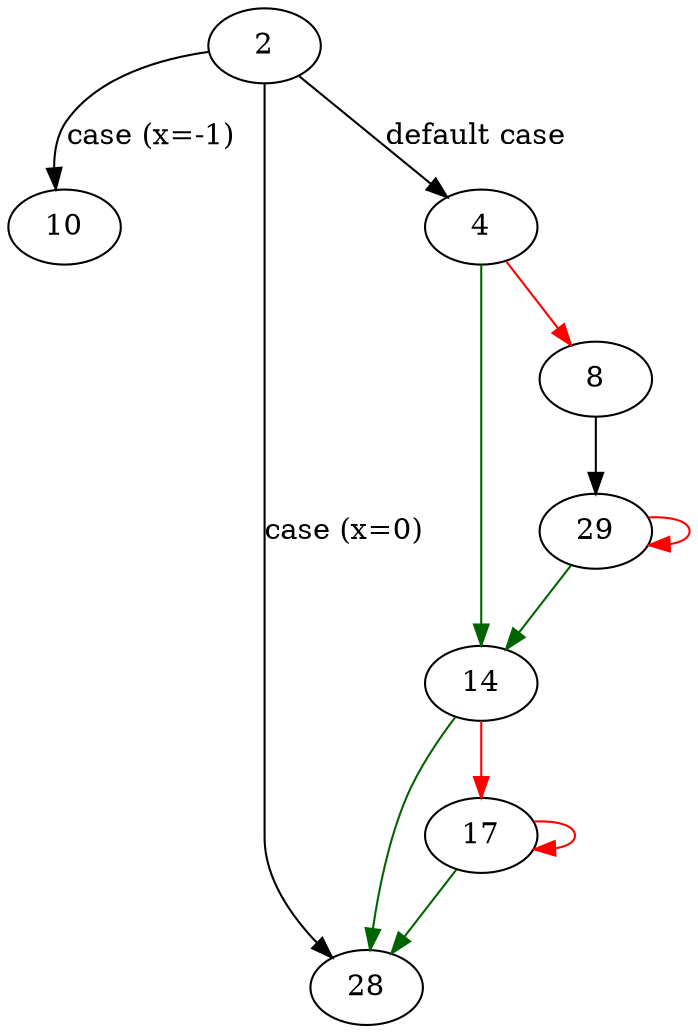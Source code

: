strict digraph "read_and_xlate" {
	// Node definitions.
	2 [entry=true];
	10;
	28;
	4;
	14;
	8;
	29;
	17;

	// Edge definitions.
	2 -> 10 [
		cond="case (x=-1)"
		label="case (x=-1)"
	];
	2 -> 28 [
		cond="case (x=0)"
		label="case (x=0)"
	];
	2 -> 4 [
		cond="default case"
		label="default case"
	];
	4 -> 14 [
		color=darkgreen
		cond=true
	];
	4 -> 8 [
		color=red
		cond=false
	];
	14 -> 28 [
		color=darkgreen
		cond=true
	];
	14 -> 17 [
		color=red
		cond=false
	];
	8 -> 29;
	29 -> 14 [
		color=darkgreen
		cond=true
	];
	29 -> 29 [
		color=red
		cond=false
	];
	17 -> 28 [
		color=darkgreen
		cond=true
	];
	17 -> 17 [
		color=red
		cond=false
	];
}
